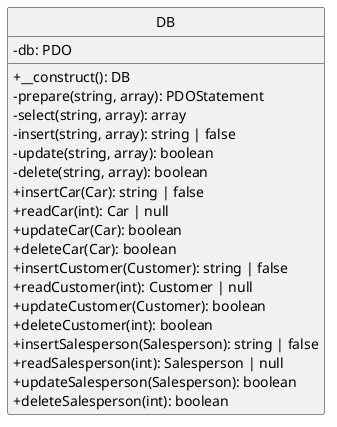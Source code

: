 @startuml
hide circle
skinparam classAttributeIconSize 0

class DB {
    -db: PDO
    + __construct(): DB
    - prepare(string, array): PDOStatement
    - select(string, array): array
    - insert(string, array): string | false
    - update(string, array): boolean
    - delete(string, array): boolean
    + insertCar(Car): string | false
    + readCar(int): Car | null
    + updateCar(Car): boolean
    + deleteCar(Car): boolean
    + insertCustomer(Customer): string | false
    + readCustomer(int): Customer | null
    + updateCustomer(Customer): boolean
    + deleteCustomer(int): boolean
    + insertSalesperson(Salesperson): string | false
    + readSalesperson(int): Salesperson | null
    + updateSalesperson(Salesperson): boolean
    + deleteSalesperson(int): boolean
}
@enduml
